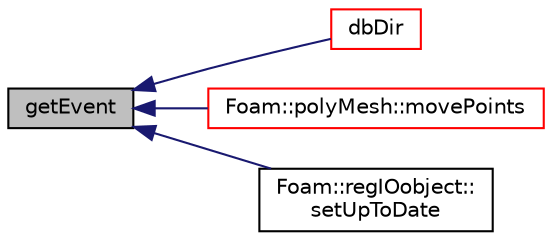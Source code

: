 digraph "getEvent"
{
  bgcolor="transparent";
  edge [fontname="Helvetica",fontsize="10",labelfontname="Helvetica",labelfontsize="10"];
  node [fontname="Helvetica",fontsize="10",shape=record];
  rankdir="LR";
  Node3297 [label="getEvent",height=0.2,width=0.4,color="black", fillcolor="grey75", style="filled", fontcolor="black"];
  Node3297 -> Node3298 [dir="back",color="midnightblue",fontsize="10",style="solid",fontname="Helvetica"];
  Node3298 [label="dbDir",height=0.2,width=0.4,color="red",URL="$a27433.html#a9ecd132f79c64a2676e2ec906c864653",tooltip="Local directory path of this objectRegistry relative to the time. "];
  Node3297 -> Node3320 [dir="back",color="midnightblue",fontsize="10",style="solid",fontname="Helvetica"];
  Node3320 [label="Foam::polyMesh::movePoints",height=0.2,width=0.4,color="red",URL="$a28565.html#a3693c648bea2e99054cbbb75d4bf4e4d",tooltip="Move points, returns volumes swept by faces in motion. "];
  Node3297 -> Node3367 [dir="back",color="midnightblue",fontsize="10",style="solid",fontname="Helvetica"];
  Node3367 [label="Foam::regIOobject::\lsetUpToDate",height=0.2,width=0.4,color="black",URL="$a27441.html#a4e0a7308b56b82a53094653f2946036a",tooltip="Set up to date (obviously) "];
}
